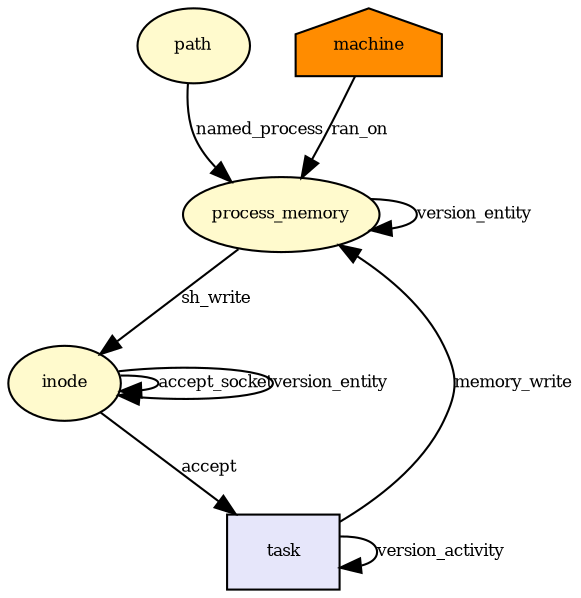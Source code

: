 digraph RGL__DirectedAdjacencyGraph {path[fontsize = 8,label = path,shape = ellipse, fillcolor="#fffacd", style = filled]

process_memory[fontsize = 8,label = process_memory,shape = ellipse, fillcolor="#fffacd", style = filled]

path -> process_memory[fontsize = 8,label = named_process]

machine[fontsize = 8,label = machine,shape = house, fillcolor="#ff8c00", style = filled]

machine -> process_memory[fontsize = 8,label = ran_on]

inode[fontsize = 8,label = inode,shape = ellipse, fillcolor="#fffacd", style = filled]

inode -> inode[fontsize = 8,label = accept_socket]

inode -> inode[fontsize = 8,label = version_entity]

task[fontsize = 8,label = task,shape = rectangle, fillcolor="#e6e6fa", style = filled]

inode -> task[fontsize = 8,label = accept]

task -> process_memory[fontsize = 8,label = memory_write]

task -> task[fontsize = 8,label = version_activity]

process_memory -> process_memory[fontsize = 8,label = version_entity]

process_memory -> inode[fontsize = 8,label = sh_write]

}